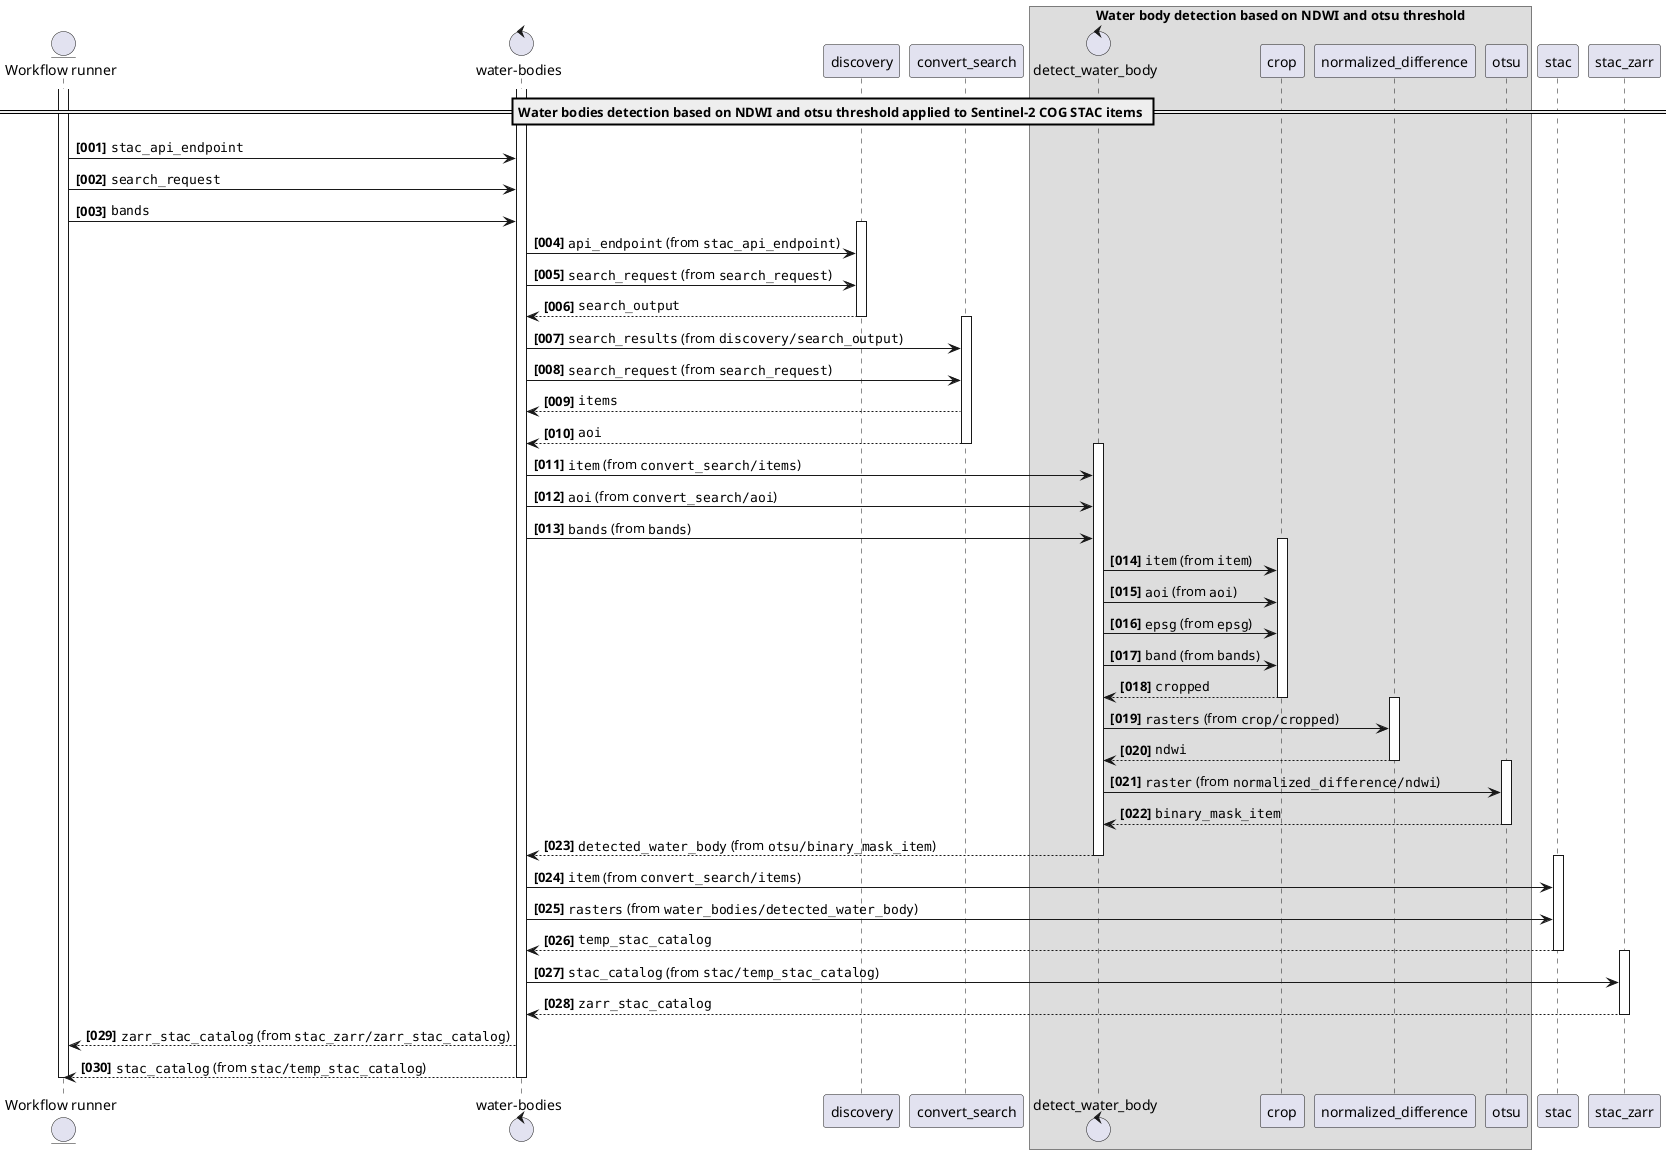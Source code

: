 /'
 ' Diagram generated by cwl2puml v0.14.0
 ' timestamp: 2025-09-20T09:51:50.893
 '/
@startuml
autonumber "<b>[000]"





entity "Workflow runner" as wfrunner
activate wfrunner


    
== Water bodies detection based on NDWI and otsu threshold applied to Sentinel-2 COG STAC items ==
control "water-bodies" as water_bodies_or
activate water_bodies_or

        
wfrunner -> water_bodies_or : ""stac_api_endpoint""
        
wfrunner -> water_bodies_or : ""search_request""
        
wfrunner -> water_bodies_or : ""bands""
        


    

    
        
    
        
    
        
    
        
    
        
    
        
    
        
    
        
    
        
    
            
    
participant discovery
activate discovery

        
water_bodies_or -> discovery : ""api_endpoint"" (from ""stac_api_endpoint"")
        
water_bodies_or -> discovery : ""search_request"" (from ""search_request"")
        

        
water_bodies_or <-- discovery : ""search_output""
        
deactivate discovery
    

    

    
        
    
        
    
        
    
        
    
        
    
        
    
        
    
        
    
        
    
            
    
participant convert_search
activate convert_search

        
water_bodies_or -> convert_search : ""search_results"" (from ""discovery/search_output"")
        
water_bodies_or -> convert_search : ""search_request"" (from ""search_request"")
        

        
water_bodies_or <-- convert_search : ""items""
        
water_bodies_or <-- convert_search : ""aoi""
        
deactivate convert_search
    

    

    
        
    
        
    
        
    
        
    
        
            
box "Water body detection based on NDWI and otsu threshold"
control "detect_water_body" as detect_water_body_or
activate detect_water_body_or

                
water_bodies_or -> detect_water_body_or : ""item"" (from ""convert_search/items"")
                
water_bodies_or -> detect_water_body_or : ""aoi"" (from ""convert_search/aoi"")
                
water_bodies_or -> detect_water_body_or : ""bands"" (from ""bands"")
                


    

    
        
    
        
    
        
    
        
    
        
    
        
    
        
    
        
    
        
    
            
    
participant crop
activate crop

        
detect_water_body_or -> crop : ""item"" (from ""item"")
        
detect_water_body_or -> crop : ""aoi"" (from ""aoi"")
        
detect_water_body_or -> crop : ""epsg"" (from ""epsg"")
        
detect_water_body_or -> crop : ""band"" (from ""bands"")
        

        
detect_water_body_or <-- crop : ""cropped""
        
deactivate crop
    

    

    
        
    
        
    
        
    
        
    
        
    
        
    
        
    
        
    
        
    
            
    
participant normalized_difference
activate normalized_difference

        
detect_water_body_or -> normalized_difference : ""rasters"" (from ""crop/cropped"")
        

        
detect_water_body_or <-- normalized_difference : ""ndwi""
        
deactivate normalized_difference
    

    

    
        
    
        
    
        
    
        
    
        
    
        
    
        
    
        
    
        
    
            
    
participant otsu
activate otsu

        
detect_water_body_or -> otsu : ""raster"" (from ""normalized_difference/ndwi"")
        

        
detect_water_body_or <-- otsu : ""binary_mask_item""
        
deactivate otsu
    




                
water_bodies_or <-- detect_water_body_or : ""detected_water_body"" (from ""otsu/binary_mask_item"")
                

deactivate detect_water_body_or
end box
        
    
        
    
        
    
        
    
        
    
            
    

    

    
        
    
        
    
        
    
        
    
        
    
        
    
        
    
        
    
        
    
            
    
participant stac
activate stac

        
water_bodies_or -> stac : ""item"" (from ""convert_search/items"")
        
water_bodies_or -> stac : ""rasters"" (from ""water_bodies/detected_water_body"")
        

        
water_bodies_or <-- stac : ""temp_stac_catalog""
        
deactivate stac
    

    

    
        
    
        
    
        
    
        
    
        
    
        
    
        
    
        
    
        
    
            
    
participant stac_zarr
activate stac_zarr

        
water_bodies_or -> stac_zarr : ""stac_catalog"" (from ""stac/temp_stac_catalog"")
        

        
water_bodies_or <-- stac_zarr : ""zarr_stac_catalog""
        
deactivate stac_zarr
    




        
wfrunner <-- water_bodies_or : ""zarr_stac_catalog"" (from ""stac_zarr/zarr_stac_catalog"")
        
wfrunner <-- water_bodies_or : ""stac_catalog"" (from ""stac/temp_stac_catalog"")
        

deactivate water_bodies_or
    

    

    

    

    

    

    

    

    


deactivate wfrunner

@enduml
